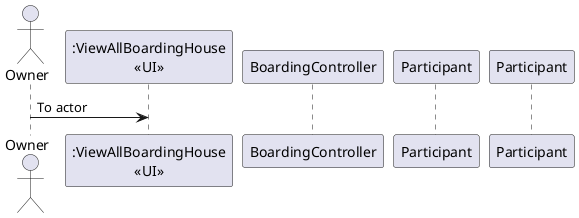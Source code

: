 @startuml
actor Owner as own
participant ":ViewAllBoardingHouse\n<<UI>>" as view_all
participant BoardingController as Foo1
participant Participant as Foo2
participant Participant as Foo3
own -> view_all : To actor 
@enduml
